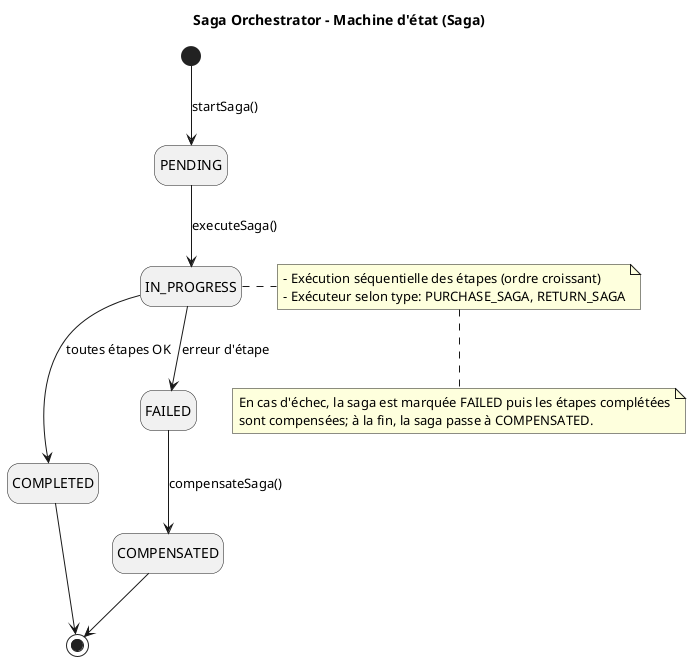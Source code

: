 @startuml
title Saga Orchestrator - Machine d'état (Saga)
hide empty description

state "PENDING" as PENDING
state "IN_PROGRESS" as IN_PROGRESS
state "COMPLETED" as COMPLETED
state "FAILED" as FAILED
state "COMPENSATED" as COMPENSATED

[*] --> PENDING : startSaga()
PENDING --> IN_PROGRESS : executeSaga()
IN_PROGRESS --> COMPLETED : toutes étapes OK
IN_PROGRESS --> FAILED : erreur d'étape
FAILED --> COMPENSATED : compensateSaga()
COMPLETED --> [*]
COMPENSATED --> [*]

note right of IN_PROGRESS
- Exécution séquentielle des étapes (ordre croissant)
- Exécuteur selon type: PURCHASE_SAGA, RETURN_SAGA
end note

note bottom
En cas d'échec, la saga est marquée FAILED puis les étapes complétées
sont compensées; à la fin, la saga passe à COMPENSATED.
end note

@enduml
